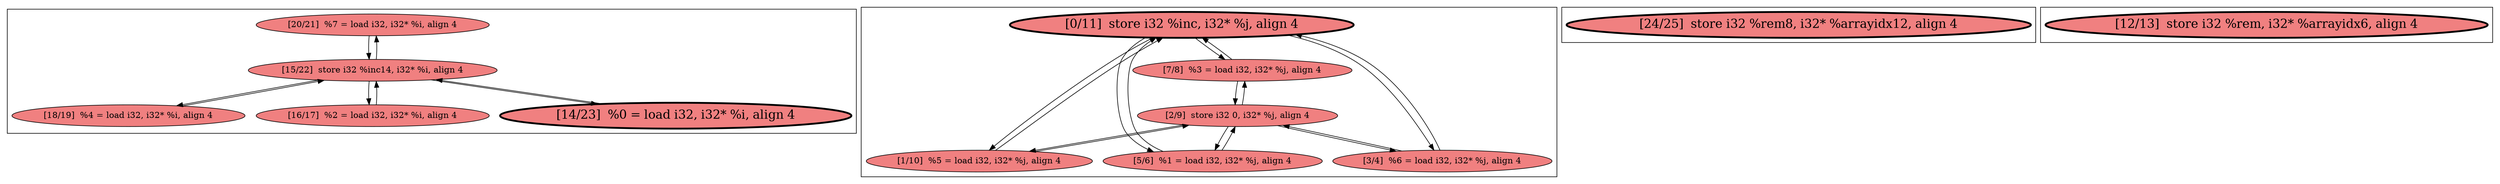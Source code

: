 
digraph G {



node228->node232 [ ]
node224->node220 [ ]
node232->node228 [ ]
node230->node232 [ ]
node232->node231 [ ]
node232->node229 [ ]
node222->node224 [ ]
node221->node224 [ ]
node224->node222 [ ]
node220->node223 [ ]
node224->node221 [ ]
node221->node223 [ ]
node223->node221 [ ]
node224->node225 [ ]
node223->node222 [ ]
node232->node230 [ ]
node231->node232 [ ]
node223->node220 [ ]
node225->node224 [ ]
node223->node225 [ ]
node222->node223 [ ]
node220->node224 [ ]
node225->node223 [ ]
node229->node232 [ ]


subgraph cluster3 {


node230 [fillcolor=lightcoral,label="[16/17]  %2 = load i32, i32* %i, align 4",shape=ellipse,style=filled ]
node232 [fillcolor=lightcoral,label="[15/22]  store i32 %inc14, i32* %i, align 4",shape=ellipse,style=filled ]
node231 [penwidth=3.0,fontsize=20,fillcolor=lightcoral,label="[14/23]  %0 = load i32, i32* %i, align 4",shape=ellipse,style=filled ]
node228 [fillcolor=lightcoral,label="[20/21]  %7 = load i32, i32* %i, align 4",shape=ellipse,style=filled ]
node229 [fillcolor=lightcoral,label="[18/19]  %4 = load i32, i32* %i, align 4",shape=ellipse,style=filled ]



}

subgraph cluster2 {


node227 [penwidth=3.0,fontsize=20,fillcolor=lightcoral,label="[24/25]  store i32 %rem8, i32* %arrayidx12, align 4",shape=ellipse,style=filled ]



}

subgraph cluster0 {


node225 [fillcolor=lightcoral,label="[1/10]  %5 = load i32, i32* %j, align 4",shape=ellipse,style=filled ]
node222 [fillcolor=lightcoral,label="[5/6]  %1 = load i32, i32* %j, align 4",shape=ellipse,style=filled ]
node223 [fillcolor=lightcoral,label="[2/9]  store i32 0, i32* %j, align 4",shape=ellipse,style=filled ]
node220 [fillcolor=lightcoral,label="[7/8]  %3 = load i32, i32* %j, align 4",shape=ellipse,style=filled ]
node224 [penwidth=3.0,fontsize=20,fillcolor=lightcoral,label="[0/11]  store i32 %inc, i32* %j, align 4",shape=ellipse,style=filled ]
node221 [fillcolor=lightcoral,label="[3/4]  %6 = load i32, i32* %j, align 4",shape=ellipse,style=filled ]



}

subgraph cluster1 {


node226 [penwidth=3.0,fontsize=20,fillcolor=lightcoral,label="[12/13]  store i32 %rem, i32* %arrayidx6, align 4",shape=ellipse,style=filled ]



}

}
